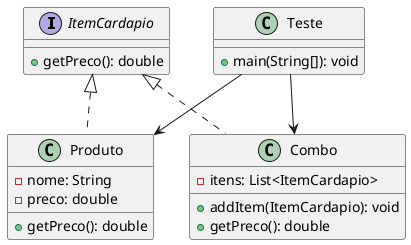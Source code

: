 @startuml Composite_Pattern
interface ItemCardapio {
    +getPreco(): double
}
class Produto {
    -nome: String
    -preco: double
    +getPreco(): double
}
class Combo {
    -itens: List<ItemCardapio>
    +addItem(ItemCardapio): void
    +getPreco(): double
}
class Teste {
    +main(String[]): void
}
ItemCardapio <|.. Produto
ItemCardapio <|.. Combo
Teste --> Produto
Teste --> Combo
@enduml